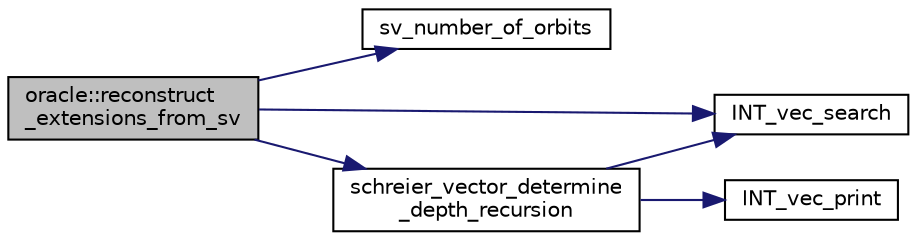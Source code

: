 digraph "oracle::reconstruct_extensions_from_sv"
{
  edge [fontname="Helvetica",fontsize="10",labelfontname="Helvetica",labelfontsize="10"];
  node [fontname="Helvetica",fontsize="10",shape=record];
  rankdir="LR";
  Node7960 [label="oracle::reconstruct\l_extensions_from_sv",height=0.2,width=0.4,color="black", fillcolor="grey75", style="filled", fontcolor="black"];
  Node7960 -> Node7961 [color="midnightblue",fontsize="10",style="solid",fontname="Helvetica"];
  Node7961 [label="sv_number_of_orbits",height=0.2,width=0.4,color="black", fillcolor="white", style="filled",URL="$dc/d9b/groups__and__group__actions_2data__structures_2data__structures_8h.html#ad976c1b3200f7425e559834ebd7fb067"];
  Node7960 -> Node7962 [color="midnightblue",fontsize="10",style="solid",fontname="Helvetica"];
  Node7962 [label="schreier_vector_determine\l_depth_recursion",height=0.2,width=0.4,color="black", fillcolor="white", style="filled",URL="$dc/d9b/groups__and__group__actions_2data__structures_2data__structures_8h.html#a4211d4550d8e1aef8ac05ed93068b990"];
  Node7962 -> Node7963 [color="midnightblue",fontsize="10",style="solid",fontname="Helvetica"];
  Node7963 [label="INT_vec_search",height=0.2,width=0.4,color="black", fillcolor="white", style="filled",URL="$d5/de2/foundations_2data__structures_2data__structures_8h.html#ad103ef2316a1f671bdb68fd9cd9ba945"];
  Node7962 -> Node7964 [color="midnightblue",fontsize="10",style="solid",fontname="Helvetica"];
  Node7964 [label="INT_vec_print",height=0.2,width=0.4,color="black", fillcolor="white", style="filled",URL="$df/dbf/sajeeb_8_c.html#a79a5901af0b47dd0d694109543c027fe"];
  Node7960 -> Node7963 [color="midnightblue",fontsize="10",style="solid",fontname="Helvetica"];
}
